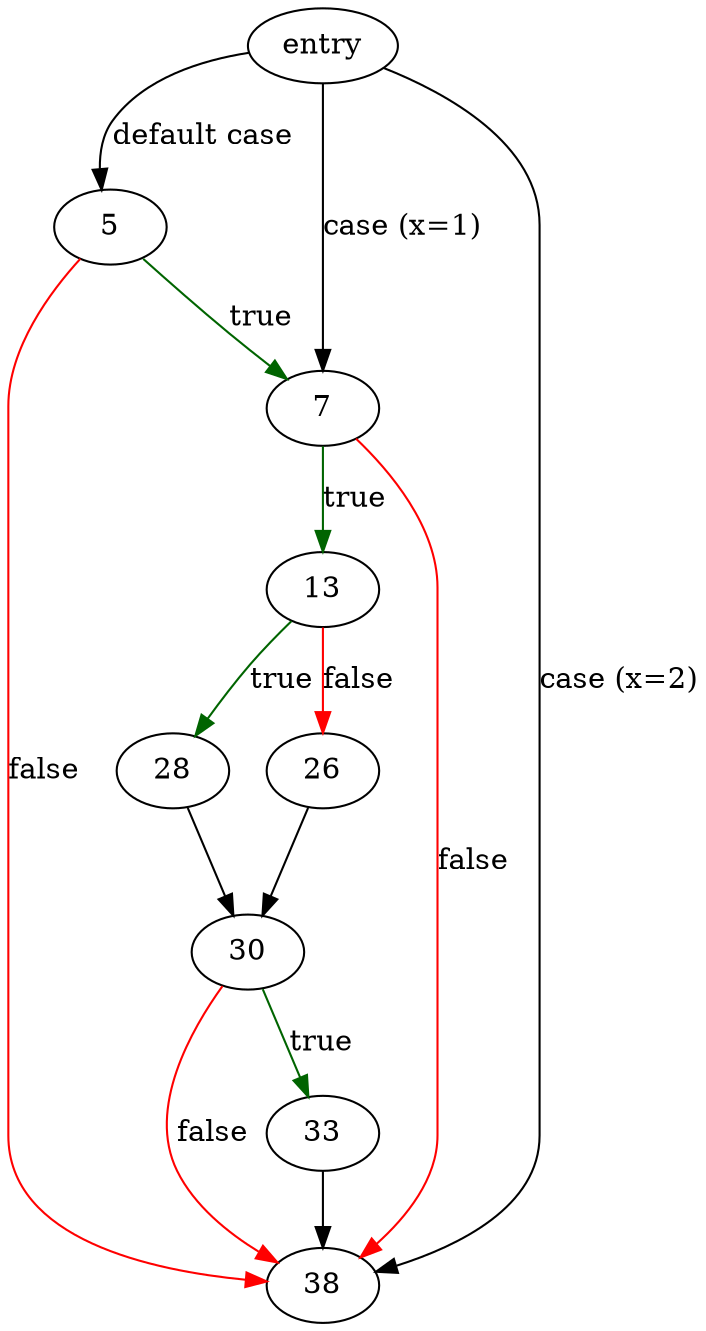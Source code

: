digraph "check_order" {
	// Node definitions.
	3 [label=entry];
	5;
	7;
	13;
	26;
	28;
	30;
	33;
	38;

	// Edge definitions.
	3 -> 5 [label="default case"];
	3 -> 7 [label="case (x=1)"];
	3 -> 38 [label="case (x=2)"];
	5 -> 7 [
		color=darkgreen
		label=true
	];
	5 -> 38 [
		color=red
		label=false
	];
	7 -> 13 [
		color=darkgreen
		label=true
	];
	7 -> 38 [
		color=red
		label=false
	];
	13 -> 26 [
		color=red
		label=false
	];
	13 -> 28 [
		color=darkgreen
		label=true
	];
	26 -> 30;
	28 -> 30;
	30 -> 33 [
		color=darkgreen
		label=true
	];
	30 -> 38 [
		color=red
		label=false
	];
	33 -> 38;
}